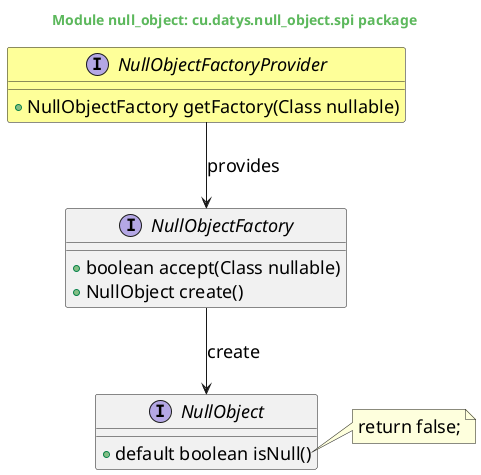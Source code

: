 @startuml

skinparam backgroundcolor transparent
skinparam classFontSize 18
skinparam noteFontSize 18
skinparam arrowFontSize 18
skinparam classAttributeFontSize 18
skinparam packageFontSize 18
skinparam classStereotypeFontSize 18

skinparam titleFontColor #5cb85c
'skinparam titleFontColor #FFFFFF

'skinparam titleFontSize 32

Title Module null_object: cu.datys.null_object.spi package

interface NullObject {
    + default boolean isNull()
}

interface NullObjectFactory {
    + boolean accept(Class nullable)
    + NullObject create()
}

interface NullObjectFactoryProvider #FEFF99 {
    + NullObjectFactory getFactory(Class nullable)
}

NullObjectFactoryProvider --> NullObjectFactory: provides
NullObjectFactory --> NullObject: create

note right of NullObject::is
    return false;
end note

@enduml
